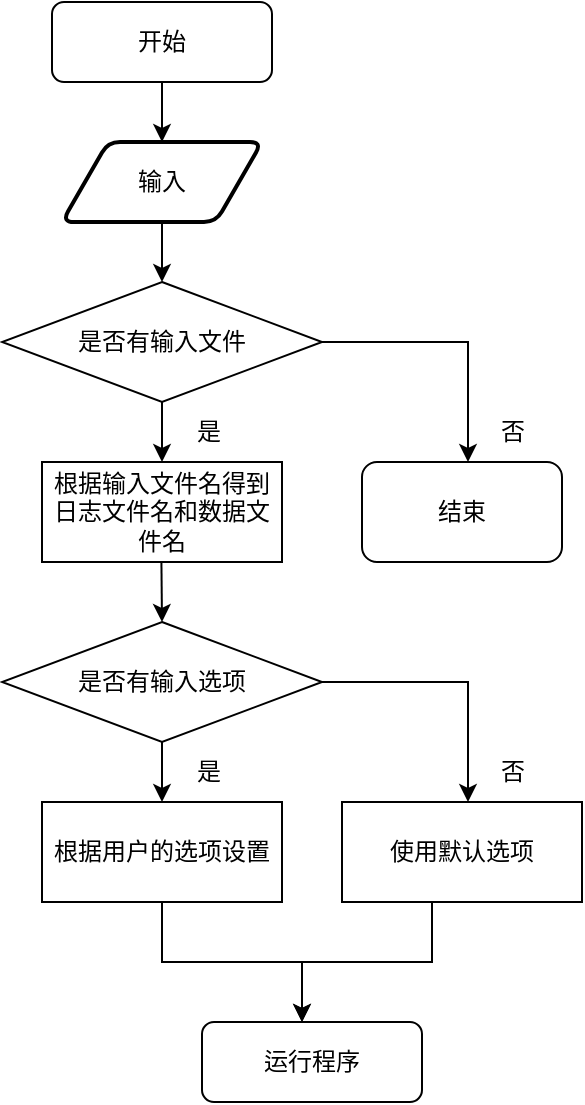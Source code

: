 <mxfile version="21.2.1" type="device">
  <diagram name="第 1 页" id="V64gtxBwhx3mezV31ADj">
    <mxGraphModel dx="766" dy="462" grid="1" gridSize="10" guides="1" tooltips="1" connect="1" arrows="1" fold="1" page="1" pageScale="1" pageWidth="827" pageHeight="1169" math="0" shadow="0">
      <root>
        <mxCell id="0" />
        <mxCell id="1" parent="0" />
        <mxCell id="ojFC74ZsakQfmOhDzRlC-1" value="开始" style="rounded=1;whiteSpace=wrap;html=1;" vertex="1" parent="1">
          <mxGeometry x="335" y="270" width="110" height="40" as="geometry" />
        </mxCell>
        <mxCell id="ojFC74ZsakQfmOhDzRlC-3" value="输入" style="shape=parallelogram;html=1;strokeWidth=2;perimeter=parallelogramPerimeter;whiteSpace=wrap;rounded=1;arcSize=12;size=0.23;" vertex="1" parent="1">
          <mxGeometry x="340" y="340" width="100" height="40" as="geometry" />
        </mxCell>
        <mxCell id="ojFC74ZsakQfmOhDzRlC-5" value="" style="endArrow=classic;html=1;rounded=0;exitX=0.5;exitY=1;exitDx=0;exitDy=0;entryX=0.5;entryY=0;entryDx=0;entryDy=0;" edge="1" parent="1" source="ojFC74ZsakQfmOhDzRlC-1" target="ojFC74ZsakQfmOhDzRlC-3">
          <mxGeometry width="50" height="50" relative="1" as="geometry">
            <mxPoint x="390" y="540" as="sourcePoint" />
            <mxPoint x="440" y="490" as="targetPoint" />
          </mxGeometry>
        </mxCell>
        <mxCell id="ojFC74ZsakQfmOhDzRlC-6" value="" style="endArrow=classic;html=1;rounded=0;exitX=0.5;exitY=1;exitDx=0;exitDy=0;" edge="1" parent="1" source="ojFC74ZsakQfmOhDzRlC-3">
          <mxGeometry width="50" height="50" relative="1" as="geometry">
            <mxPoint x="390" y="540" as="sourcePoint" />
            <mxPoint x="390" y="410" as="targetPoint" />
          </mxGeometry>
        </mxCell>
        <mxCell id="ojFC74ZsakQfmOhDzRlC-9" value="是否有输入文件" style="rhombus;whiteSpace=wrap;html=1;" vertex="1" parent="1">
          <mxGeometry x="310" y="410" width="160" height="60" as="geometry" />
        </mxCell>
        <mxCell id="ojFC74ZsakQfmOhDzRlC-10" value="根据输入文件名得到日志文件名和数据文件名" style="rounded=0;whiteSpace=wrap;html=1;" vertex="1" parent="1">
          <mxGeometry x="330" y="500" width="120" height="50" as="geometry" />
        </mxCell>
        <mxCell id="ojFC74ZsakQfmOhDzRlC-11" value="" style="endArrow=classic;html=1;rounded=0;exitX=0.5;exitY=1;exitDx=0;exitDy=0;" edge="1" parent="1" source="ojFC74ZsakQfmOhDzRlC-9">
          <mxGeometry width="50" height="50" relative="1" as="geometry">
            <mxPoint x="387.26" y="490" as="sourcePoint" />
            <mxPoint x="390" y="500" as="targetPoint" />
          </mxGeometry>
        </mxCell>
        <mxCell id="ojFC74ZsakQfmOhDzRlC-12" value="是" style="text;html=1;align=center;verticalAlign=middle;resizable=0;points=[];autosize=1;strokeColor=none;fillColor=none;" vertex="1" parent="1">
          <mxGeometry x="392.5" y="470" width="40" height="30" as="geometry" />
        </mxCell>
        <mxCell id="ojFC74ZsakQfmOhDzRlC-13" value="" style="endArrow=classic;html=1;rounded=0;exitX=1;exitY=0.5;exitDx=0;exitDy=0;" edge="1" parent="1" source="ojFC74ZsakQfmOhDzRlC-9">
          <mxGeometry width="50" height="50" relative="1" as="geometry">
            <mxPoint x="467.5" y="460" as="sourcePoint" />
            <mxPoint x="543" y="500" as="targetPoint" />
            <Array as="points">
              <mxPoint x="543" y="440" />
            </Array>
          </mxGeometry>
        </mxCell>
        <mxCell id="ojFC74ZsakQfmOhDzRlC-14" value="否" style="text;html=1;align=center;verticalAlign=middle;resizable=0;points=[];autosize=1;strokeColor=none;fillColor=none;" vertex="1" parent="1">
          <mxGeometry x="545" y="470" width="40" height="30" as="geometry" />
        </mxCell>
        <mxCell id="ojFC74ZsakQfmOhDzRlC-16" value="结束" style="rounded=1;whiteSpace=wrap;html=1;" vertex="1" parent="1">
          <mxGeometry x="490" y="500" width="100" height="50" as="geometry" />
        </mxCell>
        <mxCell id="ojFC74ZsakQfmOhDzRlC-17" value="是否有输入选项" style="rhombus;whiteSpace=wrap;html=1;" vertex="1" parent="1">
          <mxGeometry x="310" y="580" width="160" height="60" as="geometry" />
        </mxCell>
        <mxCell id="ojFC74ZsakQfmOhDzRlC-18" value="根据用户的选项设置" style="rounded=0;whiteSpace=wrap;html=1;" vertex="1" parent="1">
          <mxGeometry x="330" y="670" width="120" height="50" as="geometry" />
        </mxCell>
        <mxCell id="ojFC74ZsakQfmOhDzRlC-19" value="" style="endArrow=classic;html=1;rounded=0;exitX=0.5;exitY=1;exitDx=0;exitDy=0;" edge="1" parent="1" source="ojFC74ZsakQfmOhDzRlC-17">
          <mxGeometry width="50" height="50" relative="1" as="geometry">
            <mxPoint x="387.26" y="660" as="sourcePoint" />
            <mxPoint x="390" y="670" as="targetPoint" />
          </mxGeometry>
        </mxCell>
        <mxCell id="ojFC74ZsakQfmOhDzRlC-20" value="是" style="text;html=1;align=center;verticalAlign=middle;resizable=0;points=[];autosize=1;strokeColor=none;fillColor=none;" vertex="1" parent="1">
          <mxGeometry x="392.5" y="640" width="40" height="30" as="geometry" />
        </mxCell>
        <mxCell id="ojFC74ZsakQfmOhDzRlC-21" value="" style="endArrow=classic;html=1;rounded=0;exitX=1;exitY=0.5;exitDx=0;exitDy=0;" edge="1" parent="1" source="ojFC74ZsakQfmOhDzRlC-17">
          <mxGeometry width="50" height="50" relative="1" as="geometry">
            <mxPoint x="467.5" y="630" as="sourcePoint" />
            <mxPoint x="543" y="670" as="targetPoint" />
            <Array as="points">
              <mxPoint x="543" y="610" />
            </Array>
          </mxGeometry>
        </mxCell>
        <mxCell id="ojFC74ZsakQfmOhDzRlC-22" value="否" style="text;html=1;align=center;verticalAlign=middle;resizable=0;points=[];autosize=1;strokeColor=none;fillColor=none;" vertex="1" parent="1">
          <mxGeometry x="545" y="640" width="40" height="30" as="geometry" />
        </mxCell>
        <mxCell id="ojFC74ZsakQfmOhDzRlC-24" value="" style="endArrow=classic;html=1;rounded=0;exitX=0.5;exitY=1;exitDx=0;exitDy=0;" edge="1" parent="1">
          <mxGeometry width="50" height="50" relative="1" as="geometry">
            <mxPoint x="389.71" y="550" as="sourcePoint" />
            <mxPoint x="390" y="580" as="targetPoint" />
          </mxGeometry>
        </mxCell>
        <mxCell id="ojFC74ZsakQfmOhDzRlC-25" value="使用默认选项" style="rounded=0;whiteSpace=wrap;html=1;" vertex="1" parent="1">
          <mxGeometry x="480" y="670" width="120" height="50" as="geometry" />
        </mxCell>
        <mxCell id="ojFC74ZsakQfmOhDzRlC-27" value="" style="endArrow=classic;html=1;rounded=0;exitX=0.5;exitY=1;exitDx=0;exitDy=0;" edge="1" parent="1" source="ojFC74ZsakQfmOhDzRlC-18">
          <mxGeometry width="50" height="50" relative="1" as="geometry">
            <mxPoint x="460" y="680" as="sourcePoint" />
            <mxPoint x="460" y="780" as="targetPoint" />
            <Array as="points">
              <mxPoint x="390" y="750" />
              <mxPoint x="460" y="750" />
            </Array>
          </mxGeometry>
        </mxCell>
        <mxCell id="ojFC74ZsakQfmOhDzRlC-29" value="" style="endArrow=classic;html=1;rounded=0;exitX=0.5;exitY=1;exitDx=0;exitDy=0;" edge="1" parent="1">
          <mxGeometry width="50" height="50" relative="1" as="geometry">
            <mxPoint x="525" y="720" as="sourcePoint" />
            <mxPoint x="460" y="780" as="targetPoint" />
            <Array as="points">
              <mxPoint x="525" y="750" />
              <mxPoint x="460" y="750" />
            </Array>
          </mxGeometry>
        </mxCell>
        <mxCell id="ojFC74ZsakQfmOhDzRlC-30" value="运行程序" style="rounded=1;whiteSpace=wrap;html=1;" vertex="1" parent="1">
          <mxGeometry x="410" y="780" width="110" height="40" as="geometry" />
        </mxCell>
      </root>
    </mxGraphModel>
  </diagram>
</mxfile>

